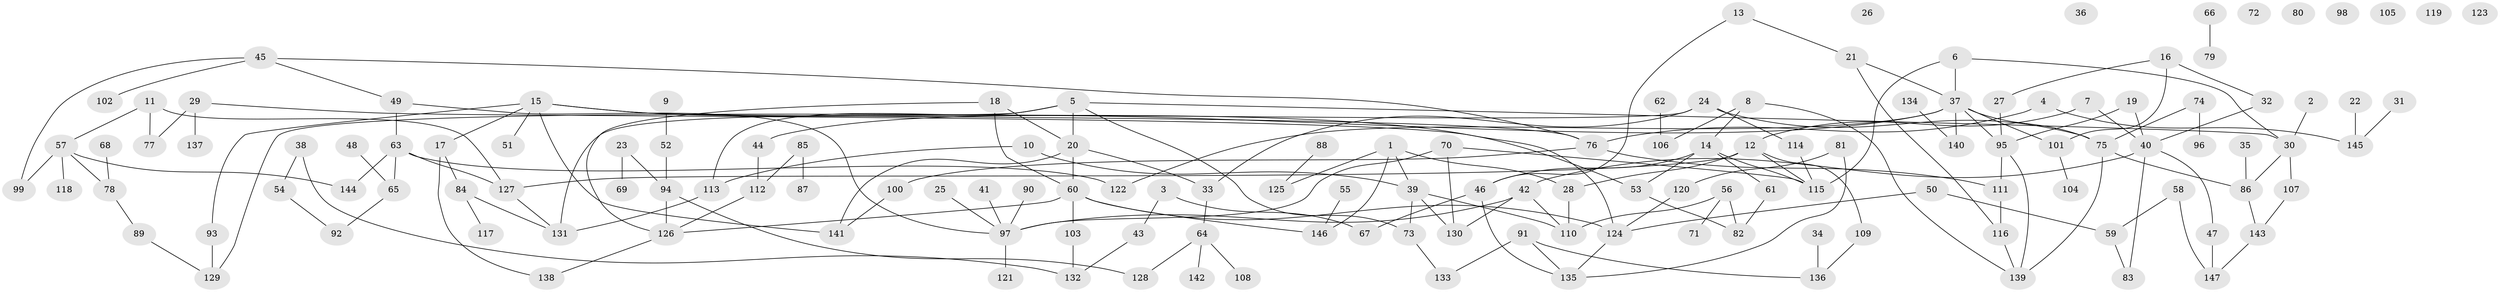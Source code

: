 // Generated by graph-tools (version 1.1) at 2025/40/03/09/25 04:40:18]
// undirected, 147 vertices, 187 edges
graph export_dot {
graph [start="1"]
  node [color=gray90,style=filled];
  1;
  2;
  3;
  4;
  5;
  6;
  7;
  8;
  9;
  10;
  11;
  12;
  13;
  14;
  15;
  16;
  17;
  18;
  19;
  20;
  21;
  22;
  23;
  24;
  25;
  26;
  27;
  28;
  29;
  30;
  31;
  32;
  33;
  34;
  35;
  36;
  37;
  38;
  39;
  40;
  41;
  42;
  43;
  44;
  45;
  46;
  47;
  48;
  49;
  50;
  51;
  52;
  53;
  54;
  55;
  56;
  57;
  58;
  59;
  60;
  61;
  62;
  63;
  64;
  65;
  66;
  67;
  68;
  69;
  70;
  71;
  72;
  73;
  74;
  75;
  76;
  77;
  78;
  79;
  80;
  81;
  82;
  83;
  84;
  85;
  86;
  87;
  88;
  89;
  90;
  91;
  92;
  93;
  94;
  95;
  96;
  97;
  98;
  99;
  100;
  101;
  102;
  103;
  104;
  105;
  106;
  107;
  108;
  109;
  110;
  111;
  112;
  113;
  114;
  115;
  116;
  117;
  118;
  119;
  120;
  121;
  122;
  123;
  124;
  125;
  126;
  127;
  128;
  129;
  130;
  131;
  132;
  133;
  134;
  135;
  136;
  137;
  138;
  139;
  140;
  141;
  142;
  143;
  144;
  145;
  146;
  147;
  1 -- 28;
  1 -- 39;
  1 -- 125;
  1 -- 146;
  2 -- 30;
  3 -- 43;
  3 -- 67;
  4 -- 76;
  4 -- 145;
  5 -- 20;
  5 -- 30;
  5 -- 73;
  5 -- 113;
  5 -- 131;
  6 -- 30;
  6 -- 37;
  6 -- 115;
  7 -- 12;
  7 -- 40;
  8 -- 14;
  8 -- 106;
  8 -- 139;
  9 -- 52;
  10 -- 39;
  10 -- 113;
  11 -- 57;
  11 -- 77;
  11 -- 127;
  12 -- 28;
  12 -- 109;
  12 -- 115;
  12 -- 127;
  13 -- 21;
  13 -- 46;
  14 -- 46;
  14 -- 53;
  14 -- 61;
  14 -- 115;
  15 -- 17;
  15 -- 51;
  15 -- 76;
  15 -- 93;
  15 -- 124;
  15 -- 141;
  16 -- 27;
  16 -- 32;
  16 -- 101;
  17 -- 84;
  17 -- 138;
  18 -- 20;
  18 -- 60;
  18 -- 126;
  19 -- 40;
  19 -- 95;
  20 -- 33;
  20 -- 60;
  20 -- 141;
  21 -- 37;
  21 -- 116;
  22 -- 145;
  23 -- 69;
  23 -- 94;
  24 -- 33;
  24 -- 75;
  24 -- 114;
  24 -- 129;
  25 -- 97;
  27 -- 95;
  28 -- 110;
  29 -- 53;
  29 -- 77;
  29 -- 137;
  30 -- 86;
  30 -- 107;
  31 -- 145;
  32 -- 40;
  33 -- 64;
  34 -- 136;
  35 -- 86;
  37 -- 44;
  37 -- 75;
  37 -- 95;
  37 -- 101;
  37 -- 122;
  37 -- 140;
  38 -- 54;
  38 -- 132;
  39 -- 73;
  39 -- 110;
  39 -- 130;
  40 -- 42;
  40 -- 47;
  40 -- 83;
  41 -- 97;
  42 -- 97;
  42 -- 110;
  42 -- 130;
  43 -- 132;
  44 -- 112;
  45 -- 49;
  45 -- 76;
  45 -- 99;
  45 -- 102;
  46 -- 67;
  46 -- 135;
  47 -- 147;
  48 -- 65;
  49 -- 63;
  49 -- 97;
  50 -- 59;
  50 -- 124;
  52 -- 94;
  53 -- 82;
  54 -- 92;
  55 -- 146;
  56 -- 71;
  56 -- 82;
  56 -- 110;
  57 -- 78;
  57 -- 99;
  57 -- 118;
  57 -- 144;
  58 -- 59;
  58 -- 147;
  59 -- 83;
  60 -- 103;
  60 -- 124;
  60 -- 126;
  60 -- 146;
  61 -- 82;
  62 -- 106;
  63 -- 65;
  63 -- 122;
  63 -- 127;
  63 -- 144;
  64 -- 108;
  64 -- 128;
  64 -- 142;
  65 -- 92;
  66 -- 79;
  68 -- 78;
  70 -- 97;
  70 -- 115;
  70 -- 130;
  73 -- 133;
  74 -- 75;
  74 -- 96;
  75 -- 86;
  75 -- 139;
  76 -- 100;
  76 -- 111;
  78 -- 89;
  81 -- 120;
  81 -- 135;
  84 -- 117;
  84 -- 131;
  85 -- 87;
  85 -- 112;
  86 -- 143;
  88 -- 125;
  89 -- 129;
  90 -- 97;
  91 -- 133;
  91 -- 135;
  91 -- 136;
  93 -- 129;
  94 -- 126;
  94 -- 128;
  95 -- 111;
  95 -- 139;
  97 -- 121;
  100 -- 141;
  101 -- 104;
  103 -- 132;
  107 -- 143;
  109 -- 136;
  111 -- 116;
  112 -- 126;
  113 -- 131;
  114 -- 115;
  116 -- 139;
  120 -- 124;
  124 -- 135;
  126 -- 138;
  127 -- 131;
  134 -- 140;
  143 -- 147;
}
